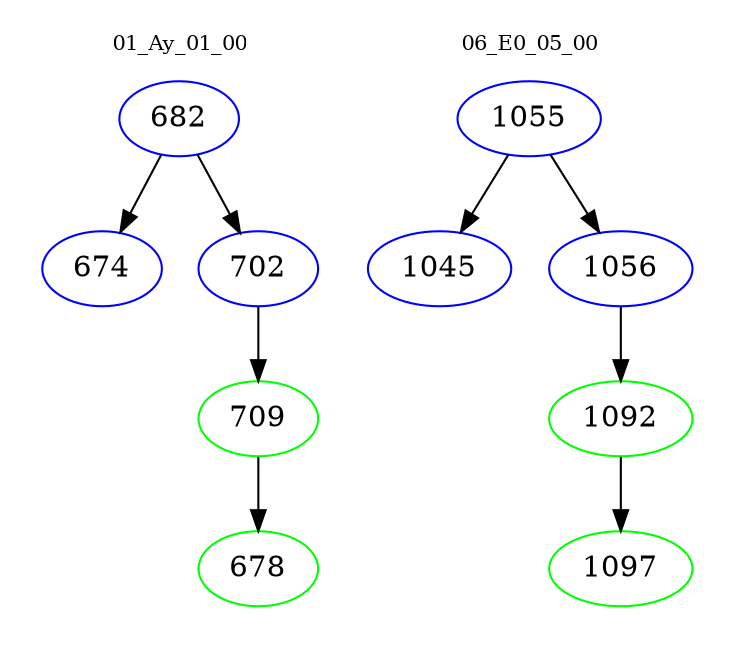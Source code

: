 digraph{
subgraph cluster_0 {
color = white
label = "01_Ay_01_00";
fontsize=10;
T0_682 [label="682", color="blue"]
T0_682 -> T0_674 [color="black"]
T0_674 [label="674", color="blue"]
T0_682 -> T0_702 [color="black"]
T0_702 [label="702", color="blue"]
T0_702 -> T0_709 [color="black"]
T0_709 [label="709", color="green"]
T0_709 -> T0_678 [color="black"]
T0_678 [label="678", color="green"]
}
subgraph cluster_1 {
color = white
label = "06_E0_05_00";
fontsize=10;
T1_1055 [label="1055", color="blue"]
T1_1055 -> T1_1045 [color="black"]
T1_1045 [label="1045", color="blue"]
T1_1055 -> T1_1056 [color="black"]
T1_1056 [label="1056", color="blue"]
T1_1056 -> T1_1092 [color="black"]
T1_1092 [label="1092", color="green"]
T1_1092 -> T1_1097 [color="black"]
T1_1097 [label="1097", color="green"]
}
}
